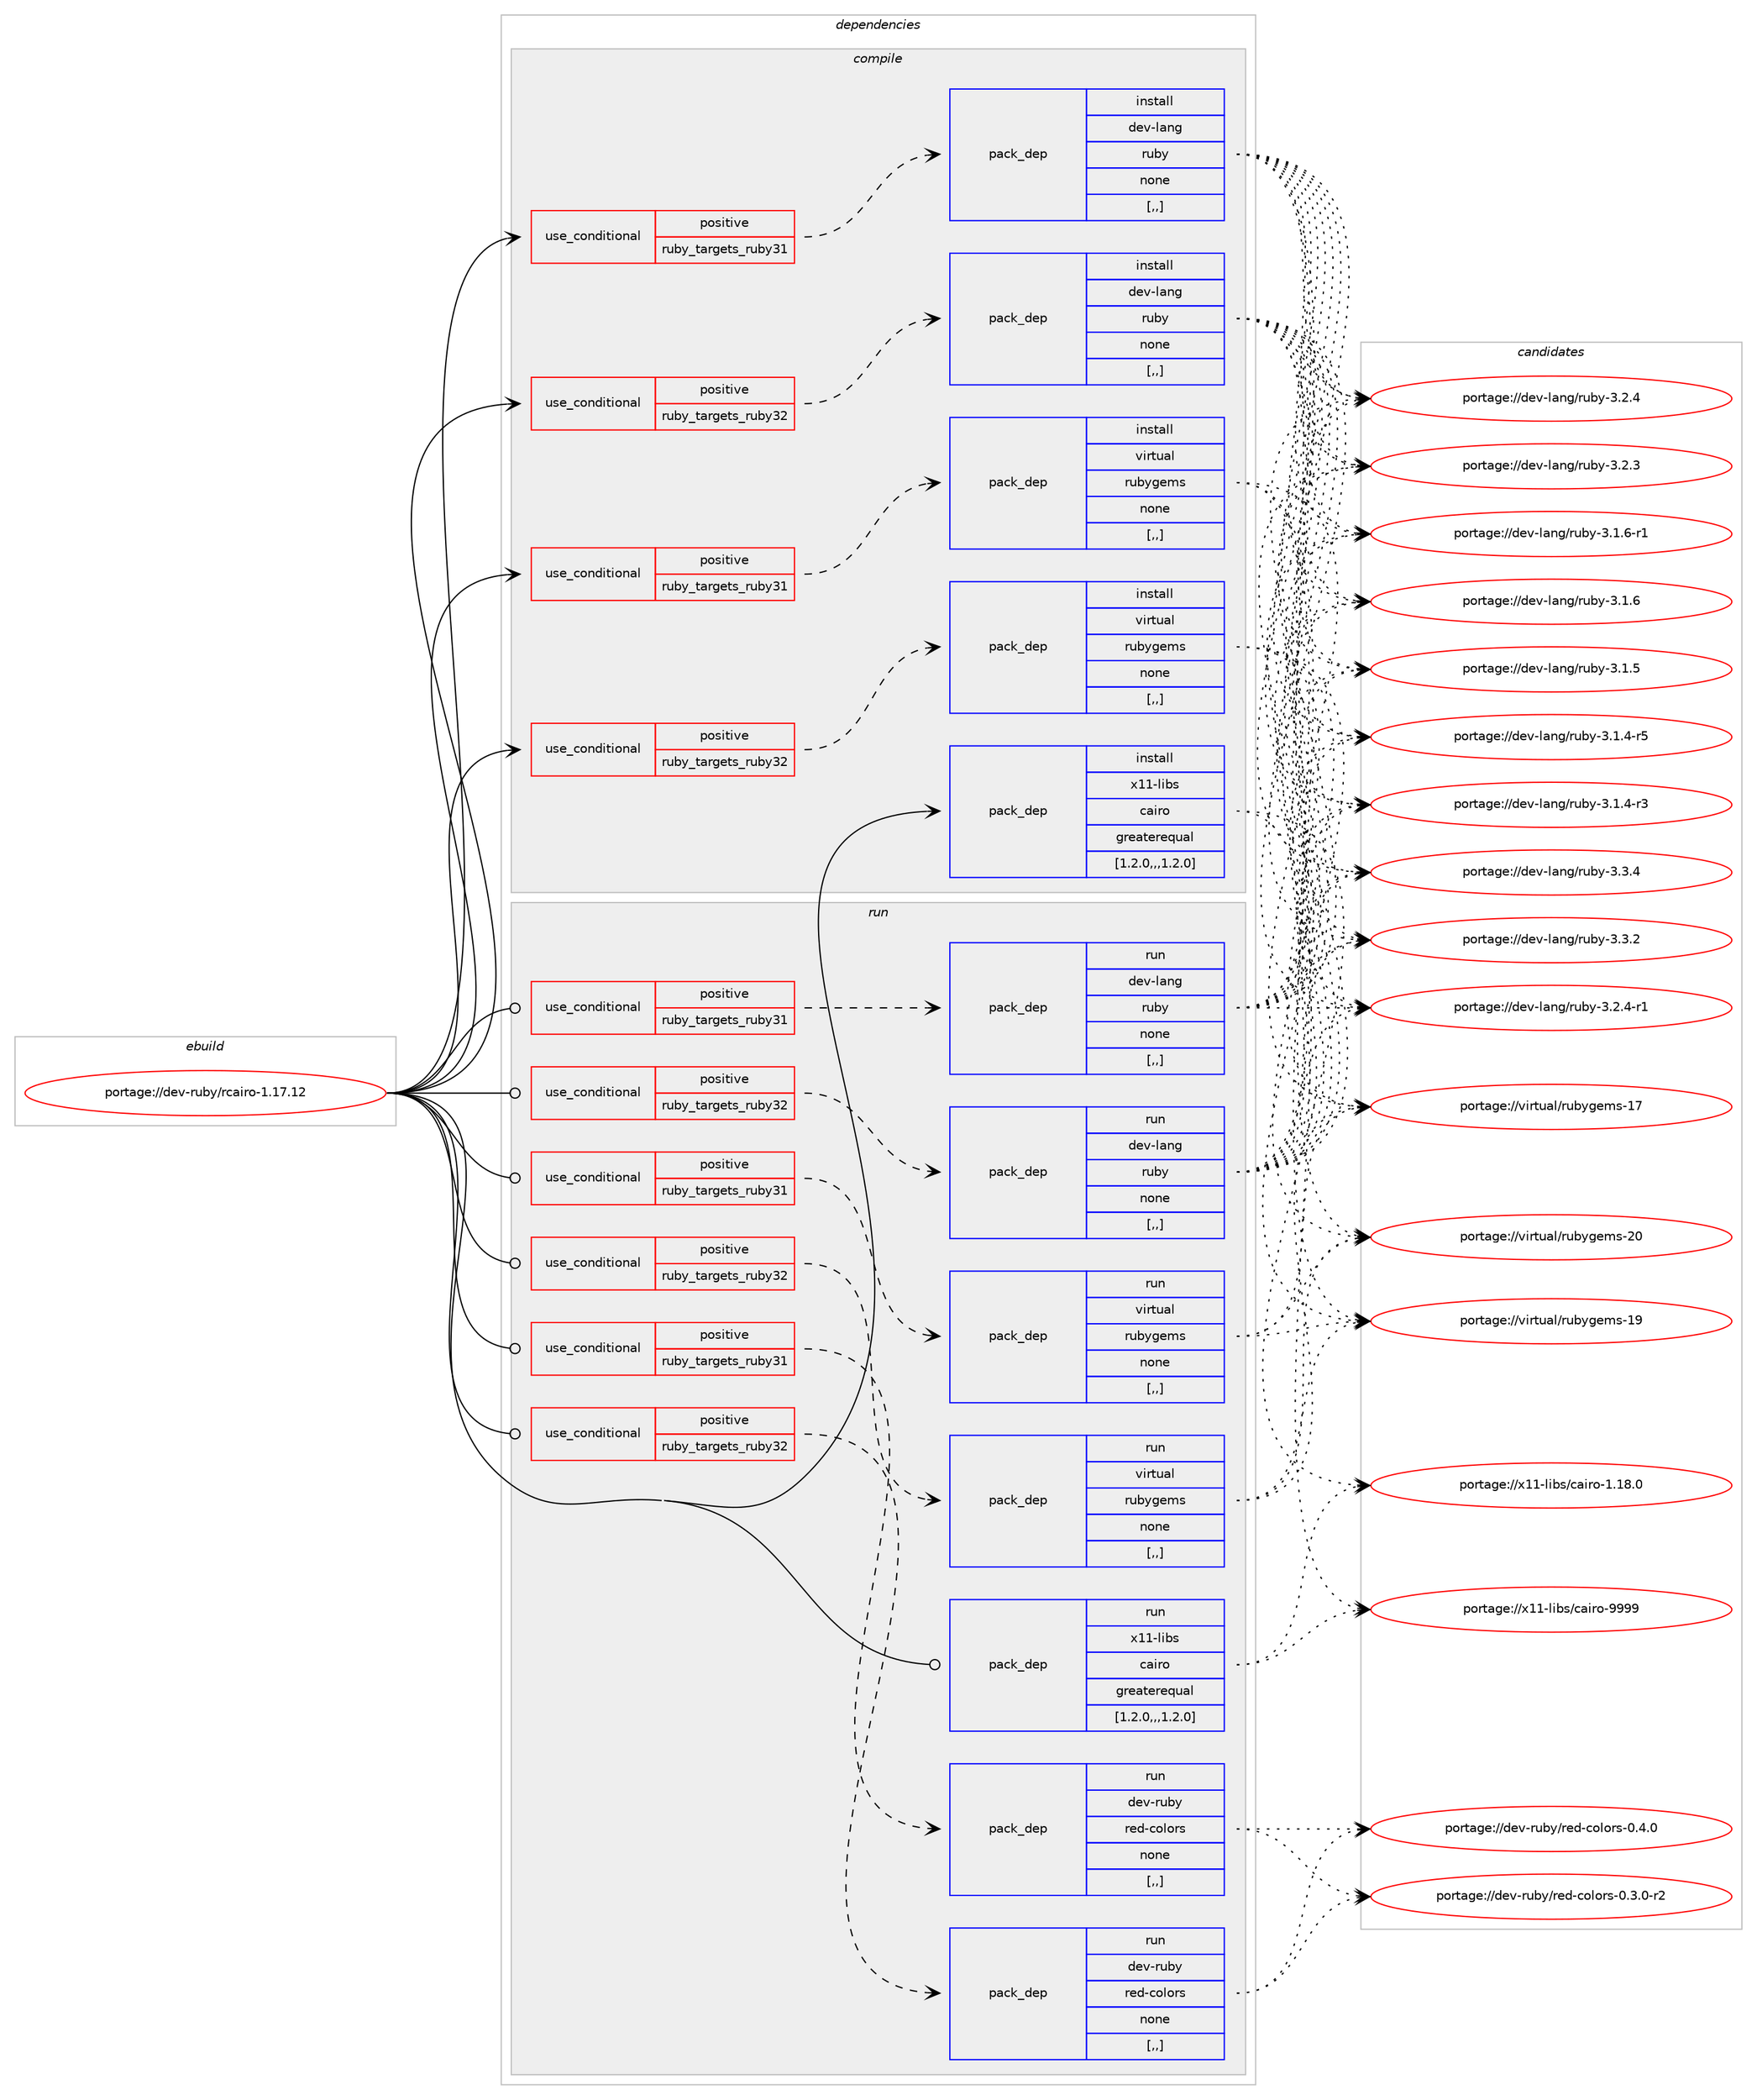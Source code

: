 digraph prolog {

# *************
# Graph options
# *************

newrank=true;
concentrate=true;
compound=true;
graph [rankdir=LR,fontname=Helvetica,fontsize=10,ranksep=1.5];#, ranksep=2.5, nodesep=0.2];
edge  [arrowhead=vee];
node  [fontname=Helvetica,fontsize=10];

# **********
# The ebuild
# **********

subgraph cluster_leftcol {
color=gray;
label=<<i>ebuild</i>>;
id [label="portage://dev-ruby/rcairo-1.17.12", color=red, width=4, href="../dev-ruby/rcairo-1.17.12.svg"];
}

# ****************
# The dependencies
# ****************

subgraph cluster_midcol {
color=gray;
label=<<i>dependencies</i>>;
subgraph cluster_compile {
fillcolor="#eeeeee";
style=filled;
label=<<i>compile</i>>;
subgraph cond54293 {
dependency198330 [label=<<TABLE BORDER="0" CELLBORDER="1" CELLSPACING="0" CELLPADDING="4"><TR><TD ROWSPAN="3" CELLPADDING="10">use_conditional</TD></TR><TR><TD>positive</TD></TR><TR><TD>ruby_targets_ruby31</TD></TR></TABLE>>, shape=none, color=red];
subgraph pack142674 {
dependency198331 [label=<<TABLE BORDER="0" CELLBORDER="1" CELLSPACING="0" CELLPADDING="4" WIDTH="220"><TR><TD ROWSPAN="6" CELLPADDING="30">pack_dep</TD></TR><TR><TD WIDTH="110">install</TD></TR><TR><TD>dev-lang</TD></TR><TR><TD>ruby</TD></TR><TR><TD>none</TD></TR><TR><TD>[,,]</TD></TR></TABLE>>, shape=none, color=blue];
}
dependency198330:e -> dependency198331:w [weight=20,style="dashed",arrowhead="vee"];
}
id:e -> dependency198330:w [weight=20,style="solid",arrowhead="vee"];
subgraph cond54294 {
dependency198332 [label=<<TABLE BORDER="0" CELLBORDER="1" CELLSPACING="0" CELLPADDING="4"><TR><TD ROWSPAN="3" CELLPADDING="10">use_conditional</TD></TR><TR><TD>positive</TD></TR><TR><TD>ruby_targets_ruby31</TD></TR></TABLE>>, shape=none, color=red];
subgraph pack142675 {
dependency198333 [label=<<TABLE BORDER="0" CELLBORDER="1" CELLSPACING="0" CELLPADDING="4" WIDTH="220"><TR><TD ROWSPAN="6" CELLPADDING="30">pack_dep</TD></TR><TR><TD WIDTH="110">install</TD></TR><TR><TD>virtual</TD></TR><TR><TD>rubygems</TD></TR><TR><TD>none</TD></TR><TR><TD>[,,]</TD></TR></TABLE>>, shape=none, color=blue];
}
dependency198332:e -> dependency198333:w [weight=20,style="dashed",arrowhead="vee"];
}
id:e -> dependency198332:w [weight=20,style="solid",arrowhead="vee"];
subgraph cond54295 {
dependency198334 [label=<<TABLE BORDER="0" CELLBORDER="1" CELLSPACING="0" CELLPADDING="4"><TR><TD ROWSPAN="3" CELLPADDING="10">use_conditional</TD></TR><TR><TD>positive</TD></TR><TR><TD>ruby_targets_ruby32</TD></TR></TABLE>>, shape=none, color=red];
subgraph pack142676 {
dependency198335 [label=<<TABLE BORDER="0" CELLBORDER="1" CELLSPACING="0" CELLPADDING="4" WIDTH="220"><TR><TD ROWSPAN="6" CELLPADDING="30">pack_dep</TD></TR><TR><TD WIDTH="110">install</TD></TR><TR><TD>dev-lang</TD></TR><TR><TD>ruby</TD></TR><TR><TD>none</TD></TR><TR><TD>[,,]</TD></TR></TABLE>>, shape=none, color=blue];
}
dependency198334:e -> dependency198335:w [weight=20,style="dashed",arrowhead="vee"];
}
id:e -> dependency198334:w [weight=20,style="solid",arrowhead="vee"];
subgraph cond54296 {
dependency198336 [label=<<TABLE BORDER="0" CELLBORDER="1" CELLSPACING="0" CELLPADDING="4"><TR><TD ROWSPAN="3" CELLPADDING="10">use_conditional</TD></TR><TR><TD>positive</TD></TR><TR><TD>ruby_targets_ruby32</TD></TR></TABLE>>, shape=none, color=red];
subgraph pack142677 {
dependency198337 [label=<<TABLE BORDER="0" CELLBORDER="1" CELLSPACING="0" CELLPADDING="4" WIDTH="220"><TR><TD ROWSPAN="6" CELLPADDING="30">pack_dep</TD></TR><TR><TD WIDTH="110">install</TD></TR><TR><TD>virtual</TD></TR><TR><TD>rubygems</TD></TR><TR><TD>none</TD></TR><TR><TD>[,,]</TD></TR></TABLE>>, shape=none, color=blue];
}
dependency198336:e -> dependency198337:w [weight=20,style="dashed",arrowhead="vee"];
}
id:e -> dependency198336:w [weight=20,style="solid",arrowhead="vee"];
subgraph pack142678 {
dependency198338 [label=<<TABLE BORDER="0" CELLBORDER="1" CELLSPACING="0" CELLPADDING="4" WIDTH="220"><TR><TD ROWSPAN="6" CELLPADDING="30">pack_dep</TD></TR><TR><TD WIDTH="110">install</TD></TR><TR><TD>x11-libs</TD></TR><TR><TD>cairo</TD></TR><TR><TD>greaterequal</TD></TR><TR><TD>[1.2.0,,,1.2.0]</TD></TR></TABLE>>, shape=none, color=blue];
}
id:e -> dependency198338:w [weight=20,style="solid",arrowhead="vee"];
}
subgraph cluster_compileandrun {
fillcolor="#eeeeee";
style=filled;
label=<<i>compile and run</i>>;
}
subgraph cluster_run {
fillcolor="#eeeeee";
style=filled;
label=<<i>run</i>>;
subgraph cond54297 {
dependency198339 [label=<<TABLE BORDER="0" CELLBORDER="1" CELLSPACING="0" CELLPADDING="4"><TR><TD ROWSPAN="3" CELLPADDING="10">use_conditional</TD></TR><TR><TD>positive</TD></TR><TR><TD>ruby_targets_ruby31</TD></TR></TABLE>>, shape=none, color=red];
subgraph pack142679 {
dependency198340 [label=<<TABLE BORDER="0" CELLBORDER="1" CELLSPACING="0" CELLPADDING="4" WIDTH="220"><TR><TD ROWSPAN="6" CELLPADDING="30">pack_dep</TD></TR><TR><TD WIDTH="110">run</TD></TR><TR><TD>dev-lang</TD></TR><TR><TD>ruby</TD></TR><TR><TD>none</TD></TR><TR><TD>[,,]</TD></TR></TABLE>>, shape=none, color=blue];
}
dependency198339:e -> dependency198340:w [weight=20,style="dashed",arrowhead="vee"];
}
id:e -> dependency198339:w [weight=20,style="solid",arrowhead="odot"];
subgraph cond54298 {
dependency198341 [label=<<TABLE BORDER="0" CELLBORDER="1" CELLSPACING="0" CELLPADDING="4"><TR><TD ROWSPAN="3" CELLPADDING="10">use_conditional</TD></TR><TR><TD>positive</TD></TR><TR><TD>ruby_targets_ruby31</TD></TR></TABLE>>, shape=none, color=red];
subgraph pack142680 {
dependency198342 [label=<<TABLE BORDER="0" CELLBORDER="1" CELLSPACING="0" CELLPADDING="4" WIDTH="220"><TR><TD ROWSPAN="6" CELLPADDING="30">pack_dep</TD></TR><TR><TD WIDTH="110">run</TD></TR><TR><TD>dev-ruby</TD></TR><TR><TD>red-colors</TD></TR><TR><TD>none</TD></TR><TR><TD>[,,]</TD></TR></TABLE>>, shape=none, color=blue];
}
dependency198341:e -> dependency198342:w [weight=20,style="dashed",arrowhead="vee"];
}
id:e -> dependency198341:w [weight=20,style="solid",arrowhead="odot"];
subgraph cond54299 {
dependency198343 [label=<<TABLE BORDER="0" CELLBORDER="1" CELLSPACING="0" CELLPADDING="4"><TR><TD ROWSPAN="3" CELLPADDING="10">use_conditional</TD></TR><TR><TD>positive</TD></TR><TR><TD>ruby_targets_ruby31</TD></TR></TABLE>>, shape=none, color=red];
subgraph pack142681 {
dependency198344 [label=<<TABLE BORDER="0" CELLBORDER="1" CELLSPACING="0" CELLPADDING="4" WIDTH="220"><TR><TD ROWSPAN="6" CELLPADDING="30">pack_dep</TD></TR><TR><TD WIDTH="110">run</TD></TR><TR><TD>virtual</TD></TR><TR><TD>rubygems</TD></TR><TR><TD>none</TD></TR><TR><TD>[,,]</TD></TR></TABLE>>, shape=none, color=blue];
}
dependency198343:e -> dependency198344:w [weight=20,style="dashed",arrowhead="vee"];
}
id:e -> dependency198343:w [weight=20,style="solid",arrowhead="odot"];
subgraph cond54300 {
dependency198345 [label=<<TABLE BORDER="0" CELLBORDER="1" CELLSPACING="0" CELLPADDING="4"><TR><TD ROWSPAN="3" CELLPADDING="10">use_conditional</TD></TR><TR><TD>positive</TD></TR><TR><TD>ruby_targets_ruby32</TD></TR></TABLE>>, shape=none, color=red];
subgraph pack142682 {
dependency198346 [label=<<TABLE BORDER="0" CELLBORDER="1" CELLSPACING="0" CELLPADDING="4" WIDTH="220"><TR><TD ROWSPAN="6" CELLPADDING="30">pack_dep</TD></TR><TR><TD WIDTH="110">run</TD></TR><TR><TD>dev-lang</TD></TR><TR><TD>ruby</TD></TR><TR><TD>none</TD></TR><TR><TD>[,,]</TD></TR></TABLE>>, shape=none, color=blue];
}
dependency198345:e -> dependency198346:w [weight=20,style="dashed",arrowhead="vee"];
}
id:e -> dependency198345:w [weight=20,style="solid",arrowhead="odot"];
subgraph cond54301 {
dependency198347 [label=<<TABLE BORDER="0" CELLBORDER="1" CELLSPACING="0" CELLPADDING="4"><TR><TD ROWSPAN="3" CELLPADDING="10">use_conditional</TD></TR><TR><TD>positive</TD></TR><TR><TD>ruby_targets_ruby32</TD></TR></TABLE>>, shape=none, color=red];
subgraph pack142683 {
dependency198348 [label=<<TABLE BORDER="0" CELLBORDER="1" CELLSPACING="0" CELLPADDING="4" WIDTH="220"><TR><TD ROWSPAN="6" CELLPADDING="30">pack_dep</TD></TR><TR><TD WIDTH="110">run</TD></TR><TR><TD>dev-ruby</TD></TR><TR><TD>red-colors</TD></TR><TR><TD>none</TD></TR><TR><TD>[,,]</TD></TR></TABLE>>, shape=none, color=blue];
}
dependency198347:e -> dependency198348:w [weight=20,style="dashed",arrowhead="vee"];
}
id:e -> dependency198347:w [weight=20,style="solid",arrowhead="odot"];
subgraph cond54302 {
dependency198349 [label=<<TABLE BORDER="0" CELLBORDER="1" CELLSPACING="0" CELLPADDING="4"><TR><TD ROWSPAN="3" CELLPADDING="10">use_conditional</TD></TR><TR><TD>positive</TD></TR><TR><TD>ruby_targets_ruby32</TD></TR></TABLE>>, shape=none, color=red];
subgraph pack142684 {
dependency198350 [label=<<TABLE BORDER="0" CELLBORDER="1" CELLSPACING="0" CELLPADDING="4" WIDTH="220"><TR><TD ROWSPAN="6" CELLPADDING="30">pack_dep</TD></TR><TR><TD WIDTH="110">run</TD></TR><TR><TD>virtual</TD></TR><TR><TD>rubygems</TD></TR><TR><TD>none</TD></TR><TR><TD>[,,]</TD></TR></TABLE>>, shape=none, color=blue];
}
dependency198349:e -> dependency198350:w [weight=20,style="dashed",arrowhead="vee"];
}
id:e -> dependency198349:w [weight=20,style="solid",arrowhead="odot"];
subgraph pack142685 {
dependency198351 [label=<<TABLE BORDER="0" CELLBORDER="1" CELLSPACING="0" CELLPADDING="4" WIDTH="220"><TR><TD ROWSPAN="6" CELLPADDING="30">pack_dep</TD></TR><TR><TD WIDTH="110">run</TD></TR><TR><TD>x11-libs</TD></TR><TR><TD>cairo</TD></TR><TR><TD>greaterequal</TD></TR><TR><TD>[1.2.0,,,1.2.0]</TD></TR></TABLE>>, shape=none, color=blue];
}
id:e -> dependency198351:w [weight=20,style="solid",arrowhead="odot"];
}
}

# **************
# The candidates
# **************

subgraph cluster_choices {
rank=same;
color=gray;
label=<<i>candidates</i>>;

subgraph choice142674 {
color=black;
nodesep=1;
choice10010111845108971101034711411798121455146514652 [label="portage://dev-lang/ruby-3.3.4", color=red, width=4,href="../dev-lang/ruby-3.3.4.svg"];
choice10010111845108971101034711411798121455146514650 [label="portage://dev-lang/ruby-3.3.2", color=red, width=4,href="../dev-lang/ruby-3.3.2.svg"];
choice100101118451089711010347114117981214551465046524511449 [label="portage://dev-lang/ruby-3.2.4-r1", color=red, width=4,href="../dev-lang/ruby-3.2.4-r1.svg"];
choice10010111845108971101034711411798121455146504652 [label="portage://dev-lang/ruby-3.2.4", color=red, width=4,href="../dev-lang/ruby-3.2.4.svg"];
choice10010111845108971101034711411798121455146504651 [label="portage://dev-lang/ruby-3.2.3", color=red, width=4,href="../dev-lang/ruby-3.2.3.svg"];
choice100101118451089711010347114117981214551464946544511449 [label="portage://dev-lang/ruby-3.1.6-r1", color=red, width=4,href="../dev-lang/ruby-3.1.6-r1.svg"];
choice10010111845108971101034711411798121455146494654 [label="portage://dev-lang/ruby-3.1.6", color=red, width=4,href="../dev-lang/ruby-3.1.6.svg"];
choice10010111845108971101034711411798121455146494653 [label="portage://dev-lang/ruby-3.1.5", color=red, width=4,href="../dev-lang/ruby-3.1.5.svg"];
choice100101118451089711010347114117981214551464946524511453 [label="portage://dev-lang/ruby-3.1.4-r5", color=red, width=4,href="../dev-lang/ruby-3.1.4-r5.svg"];
choice100101118451089711010347114117981214551464946524511451 [label="portage://dev-lang/ruby-3.1.4-r3", color=red, width=4,href="../dev-lang/ruby-3.1.4-r3.svg"];
dependency198331:e -> choice10010111845108971101034711411798121455146514652:w [style=dotted,weight="100"];
dependency198331:e -> choice10010111845108971101034711411798121455146514650:w [style=dotted,weight="100"];
dependency198331:e -> choice100101118451089711010347114117981214551465046524511449:w [style=dotted,weight="100"];
dependency198331:e -> choice10010111845108971101034711411798121455146504652:w [style=dotted,weight="100"];
dependency198331:e -> choice10010111845108971101034711411798121455146504651:w [style=dotted,weight="100"];
dependency198331:e -> choice100101118451089711010347114117981214551464946544511449:w [style=dotted,weight="100"];
dependency198331:e -> choice10010111845108971101034711411798121455146494654:w [style=dotted,weight="100"];
dependency198331:e -> choice10010111845108971101034711411798121455146494653:w [style=dotted,weight="100"];
dependency198331:e -> choice100101118451089711010347114117981214551464946524511453:w [style=dotted,weight="100"];
dependency198331:e -> choice100101118451089711010347114117981214551464946524511451:w [style=dotted,weight="100"];
}
subgraph choice142675 {
color=black;
nodesep=1;
choice118105114116117971084711411798121103101109115455048 [label="portage://virtual/rubygems-20", color=red, width=4,href="../virtual/rubygems-20.svg"];
choice118105114116117971084711411798121103101109115454957 [label="portage://virtual/rubygems-19", color=red, width=4,href="../virtual/rubygems-19.svg"];
choice118105114116117971084711411798121103101109115454955 [label="portage://virtual/rubygems-17", color=red, width=4,href="../virtual/rubygems-17.svg"];
dependency198333:e -> choice118105114116117971084711411798121103101109115455048:w [style=dotted,weight="100"];
dependency198333:e -> choice118105114116117971084711411798121103101109115454957:w [style=dotted,weight="100"];
dependency198333:e -> choice118105114116117971084711411798121103101109115454955:w [style=dotted,weight="100"];
}
subgraph choice142676 {
color=black;
nodesep=1;
choice10010111845108971101034711411798121455146514652 [label="portage://dev-lang/ruby-3.3.4", color=red, width=4,href="../dev-lang/ruby-3.3.4.svg"];
choice10010111845108971101034711411798121455146514650 [label="portage://dev-lang/ruby-3.3.2", color=red, width=4,href="../dev-lang/ruby-3.3.2.svg"];
choice100101118451089711010347114117981214551465046524511449 [label="portage://dev-lang/ruby-3.2.4-r1", color=red, width=4,href="../dev-lang/ruby-3.2.4-r1.svg"];
choice10010111845108971101034711411798121455146504652 [label="portage://dev-lang/ruby-3.2.4", color=red, width=4,href="../dev-lang/ruby-3.2.4.svg"];
choice10010111845108971101034711411798121455146504651 [label="portage://dev-lang/ruby-3.2.3", color=red, width=4,href="../dev-lang/ruby-3.2.3.svg"];
choice100101118451089711010347114117981214551464946544511449 [label="portage://dev-lang/ruby-3.1.6-r1", color=red, width=4,href="../dev-lang/ruby-3.1.6-r1.svg"];
choice10010111845108971101034711411798121455146494654 [label="portage://dev-lang/ruby-3.1.6", color=red, width=4,href="../dev-lang/ruby-3.1.6.svg"];
choice10010111845108971101034711411798121455146494653 [label="portage://dev-lang/ruby-3.1.5", color=red, width=4,href="../dev-lang/ruby-3.1.5.svg"];
choice100101118451089711010347114117981214551464946524511453 [label="portage://dev-lang/ruby-3.1.4-r5", color=red, width=4,href="../dev-lang/ruby-3.1.4-r5.svg"];
choice100101118451089711010347114117981214551464946524511451 [label="portage://dev-lang/ruby-3.1.4-r3", color=red, width=4,href="../dev-lang/ruby-3.1.4-r3.svg"];
dependency198335:e -> choice10010111845108971101034711411798121455146514652:w [style=dotted,weight="100"];
dependency198335:e -> choice10010111845108971101034711411798121455146514650:w [style=dotted,weight="100"];
dependency198335:e -> choice100101118451089711010347114117981214551465046524511449:w [style=dotted,weight="100"];
dependency198335:e -> choice10010111845108971101034711411798121455146504652:w [style=dotted,weight="100"];
dependency198335:e -> choice10010111845108971101034711411798121455146504651:w [style=dotted,weight="100"];
dependency198335:e -> choice100101118451089711010347114117981214551464946544511449:w [style=dotted,weight="100"];
dependency198335:e -> choice10010111845108971101034711411798121455146494654:w [style=dotted,weight="100"];
dependency198335:e -> choice10010111845108971101034711411798121455146494653:w [style=dotted,weight="100"];
dependency198335:e -> choice100101118451089711010347114117981214551464946524511453:w [style=dotted,weight="100"];
dependency198335:e -> choice100101118451089711010347114117981214551464946524511451:w [style=dotted,weight="100"];
}
subgraph choice142677 {
color=black;
nodesep=1;
choice118105114116117971084711411798121103101109115455048 [label="portage://virtual/rubygems-20", color=red, width=4,href="../virtual/rubygems-20.svg"];
choice118105114116117971084711411798121103101109115454957 [label="portage://virtual/rubygems-19", color=red, width=4,href="../virtual/rubygems-19.svg"];
choice118105114116117971084711411798121103101109115454955 [label="portage://virtual/rubygems-17", color=red, width=4,href="../virtual/rubygems-17.svg"];
dependency198337:e -> choice118105114116117971084711411798121103101109115455048:w [style=dotted,weight="100"];
dependency198337:e -> choice118105114116117971084711411798121103101109115454957:w [style=dotted,weight="100"];
dependency198337:e -> choice118105114116117971084711411798121103101109115454955:w [style=dotted,weight="100"];
}
subgraph choice142678 {
color=black;
nodesep=1;
choice120494945108105981154799971051141114557575757 [label="portage://x11-libs/cairo-9999", color=red, width=4,href="../x11-libs/cairo-9999.svg"];
choice1204949451081059811547999710511411145494649564648 [label="portage://x11-libs/cairo-1.18.0", color=red, width=4,href="../x11-libs/cairo-1.18.0.svg"];
dependency198338:e -> choice120494945108105981154799971051141114557575757:w [style=dotted,weight="100"];
dependency198338:e -> choice1204949451081059811547999710511411145494649564648:w [style=dotted,weight="100"];
}
subgraph choice142679 {
color=black;
nodesep=1;
choice10010111845108971101034711411798121455146514652 [label="portage://dev-lang/ruby-3.3.4", color=red, width=4,href="../dev-lang/ruby-3.3.4.svg"];
choice10010111845108971101034711411798121455146514650 [label="portage://dev-lang/ruby-3.3.2", color=red, width=4,href="../dev-lang/ruby-3.3.2.svg"];
choice100101118451089711010347114117981214551465046524511449 [label="portage://dev-lang/ruby-3.2.4-r1", color=red, width=4,href="../dev-lang/ruby-3.2.4-r1.svg"];
choice10010111845108971101034711411798121455146504652 [label="portage://dev-lang/ruby-3.2.4", color=red, width=4,href="../dev-lang/ruby-3.2.4.svg"];
choice10010111845108971101034711411798121455146504651 [label="portage://dev-lang/ruby-3.2.3", color=red, width=4,href="../dev-lang/ruby-3.2.3.svg"];
choice100101118451089711010347114117981214551464946544511449 [label="portage://dev-lang/ruby-3.1.6-r1", color=red, width=4,href="../dev-lang/ruby-3.1.6-r1.svg"];
choice10010111845108971101034711411798121455146494654 [label="portage://dev-lang/ruby-3.1.6", color=red, width=4,href="../dev-lang/ruby-3.1.6.svg"];
choice10010111845108971101034711411798121455146494653 [label="portage://dev-lang/ruby-3.1.5", color=red, width=4,href="../dev-lang/ruby-3.1.5.svg"];
choice100101118451089711010347114117981214551464946524511453 [label="portage://dev-lang/ruby-3.1.4-r5", color=red, width=4,href="../dev-lang/ruby-3.1.4-r5.svg"];
choice100101118451089711010347114117981214551464946524511451 [label="portage://dev-lang/ruby-3.1.4-r3", color=red, width=4,href="../dev-lang/ruby-3.1.4-r3.svg"];
dependency198340:e -> choice10010111845108971101034711411798121455146514652:w [style=dotted,weight="100"];
dependency198340:e -> choice10010111845108971101034711411798121455146514650:w [style=dotted,weight="100"];
dependency198340:e -> choice100101118451089711010347114117981214551465046524511449:w [style=dotted,weight="100"];
dependency198340:e -> choice10010111845108971101034711411798121455146504652:w [style=dotted,weight="100"];
dependency198340:e -> choice10010111845108971101034711411798121455146504651:w [style=dotted,weight="100"];
dependency198340:e -> choice100101118451089711010347114117981214551464946544511449:w [style=dotted,weight="100"];
dependency198340:e -> choice10010111845108971101034711411798121455146494654:w [style=dotted,weight="100"];
dependency198340:e -> choice10010111845108971101034711411798121455146494653:w [style=dotted,weight="100"];
dependency198340:e -> choice100101118451089711010347114117981214551464946524511453:w [style=dotted,weight="100"];
dependency198340:e -> choice100101118451089711010347114117981214551464946524511451:w [style=dotted,weight="100"];
}
subgraph choice142680 {
color=black;
nodesep=1;
choice1001011184511411798121471141011004599111108111114115454846524648 [label="portage://dev-ruby/red-colors-0.4.0", color=red, width=4,href="../dev-ruby/red-colors-0.4.0.svg"];
choice10010111845114117981214711410110045991111081111141154548465146484511450 [label="portage://dev-ruby/red-colors-0.3.0-r2", color=red, width=4,href="../dev-ruby/red-colors-0.3.0-r2.svg"];
dependency198342:e -> choice1001011184511411798121471141011004599111108111114115454846524648:w [style=dotted,weight="100"];
dependency198342:e -> choice10010111845114117981214711410110045991111081111141154548465146484511450:w [style=dotted,weight="100"];
}
subgraph choice142681 {
color=black;
nodesep=1;
choice118105114116117971084711411798121103101109115455048 [label="portage://virtual/rubygems-20", color=red, width=4,href="../virtual/rubygems-20.svg"];
choice118105114116117971084711411798121103101109115454957 [label="portage://virtual/rubygems-19", color=red, width=4,href="../virtual/rubygems-19.svg"];
choice118105114116117971084711411798121103101109115454955 [label="portage://virtual/rubygems-17", color=red, width=4,href="../virtual/rubygems-17.svg"];
dependency198344:e -> choice118105114116117971084711411798121103101109115455048:w [style=dotted,weight="100"];
dependency198344:e -> choice118105114116117971084711411798121103101109115454957:w [style=dotted,weight="100"];
dependency198344:e -> choice118105114116117971084711411798121103101109115454955:w [style=dotted,weight="100"];
}
subgraph choice142682 {
color=black;
nodesep=1;
choice10010111845108971101034711411798121455146514652 [label="portage://dev-lang/ruby-3.3.4", color=red, width=4,href="../dev-lang/ruby-3.3.4.svg"];
choice10010111845108971101034711411798121455146514650 [label="portage://dev-lang/ruby-3.3.2", color=red, width=4,href="../dev-lang/ruby-3.3.2.svg"];
choice100101118451089711010347114117981214551465046524511449 [label="portage://dev-lang/ruby-3.2.4-r1", color=red, width=4,href="../dev-lang/ruby-3.2.4-r1.svg"];
choice10010111845108971101034711411798121455146504652 [label="portage://dev-lang/ruby-3.2.4", color=red, width=4,href="../dev-lang/ruby-3.2.4.svg"];
choice10010111845108971101034711411798121455146504651 [label="portage://dev-lang/ruby-3.2.3", color=red, width=4,href="../dev-lang/ruby-3.2.3.svg"];
choice100101118451089711010347114117981214551464946544511449 [label="portage://dev-lang/ruby-3.1.6-r1", color=red, width=4,href="../dev-lang/ruby-3.1.6-r1.svg"];
choice10010111845108971101034711411798121455146494654 [label="portage://dev-lang/ruby-3.1.6", color=red, width=4,href="../dev-lang/ruby-3.1.6.svg"];
choice10010111845108971101034711411798121455146494653 [label="portage://dev-lang/ruby-3.1.5", color=red, width=4,href="../dev-lang/ruby-3.1.5.svg"];
choice100101118451089711010347114117981214551464946524511453 [label="portage://dev-lang/ruby-3.1.4-r5", color=red, width=4,href="../dev-lang/ruby-3.1.4-r5.svg"];
choice100101118451089711010347114117981214551464946524511451 [label="portage://dev-lang/ruby-3.1.4-r3", color=red, width=4,href="../dev-lang/ruby-3.1.4-r3.svg"];
dependency198346:e -> choice10010111845108971101034711411798121455146514652:w [style=dotted,weight="100"];
dependency198346:e -> choice10010111845108971101034711411798121455146514650:w [style=dotted,weight="100"];
dependency198346:e -> choice100101118451089711010347114117981214551465046524511449:w [style=dotted,weight="100"];
dependency198346:e -> choice10010111845108971101034711411798121455146504652:w [style=dotted,weight="100"];
dependency198346:e -> choice10010111845108971101034711411798121455146504651:w [style=dotted,weight="100"];
dependency198346:e -> choice100101118451089711010347114117981214551464946544511449:w [style=dotted,weight="100"];
dependency198346:e -> choice10010111845108971101034711411798121455146494654:w [style=dotted,weight="100"];
dependency198346:e -> choice10010111845108971101034711411798121455146494653:w [style=dotted,weight="100"];
dependency198346:e -> choice100101118451089711010347114117981214551464946524511453:w [style=dotted,weight="100"];
dependency198346:e -> choice100101118451089711010347114117981214551464946524511451:w [style=dotted,weight="100"];
}
subgraph choice142683 {
color=black;
nodesep=1;
choice1001011184511411798121471141011004599111108111114115454846524648 [label="portage://dev-ruby/red-colors-0.4.0", color=red, width=4,href="../dev-ruby/red-colors-0.4.0.svg"];
choice10010111845114117981214711410110045991111081111141154548465146484511450 [label="portage://dev-ruby/red-colors-0.3.0-r2", color=red, width=4,href="../dev-ruby/red-colors-0.3.0-r2.svg"];
dependency198348:e -> choice1001011184511411798121471141011004599111108111114115454846524648:w [style=dotted,weight="100"];
dependency198348:e -> choice10010111845114117981214711410110045991111081111141154548465146484511450:w [style=dotted,weight="100"];
}
subgraph choice142684 {
color=black;
nodesep=1;
choice118105114116117971084711411798121103101109115455048 [label="portage://virtual/rubygems-20", color=red, width=4,href="../virtual/rubygems-20.svg"];
choice118105114116117971084711411798121103101109115454957 [label="portage://virtual/rubygems-19", color=red, width=4,href="../virtual/rubygems-19.svg"];
choice118105114116117971084711411798121103101109115454955 [label="portage://virtual/rubygems-17", color=red, width=4,href="../virtual/rubygems-17.svg"];
dependency198350:e -> choice118105114116117971084711411798121103101109115455048:w [style=dotted,weight="100"];
dependency198350:e -> choice118105114116117971084711411798121103101109115454957:w [style=dotted,weight="100"];
dependency198350:e -> choice118105114116117971084711411798121103101109115454955:w [style=dotted,weight="100"];
}
subgraph choice142685 {
color=black;
nodesep=1;
choice120494945108105981154799971051141114557575757 [label="portage://x11-libs/cairo-9999", color=red, width=4,href="../x11-libs/cairo-9999.svg"];
choice1204949451081059811547999710511411145494649564648 [label="portage://x11-libs/cairo-1.18.0", color=red, width=4,href="../x11-libs/cairo-1.18.0.svg"];
dependency198351:e -> choice120494945108105981154799971051141114557575757:w [style=dotted,weight="100"];
dependency198351:e -> choice1204949451081059811547999710511411145494649564648:w [style=dotted,weight="100"];
}
}

}

